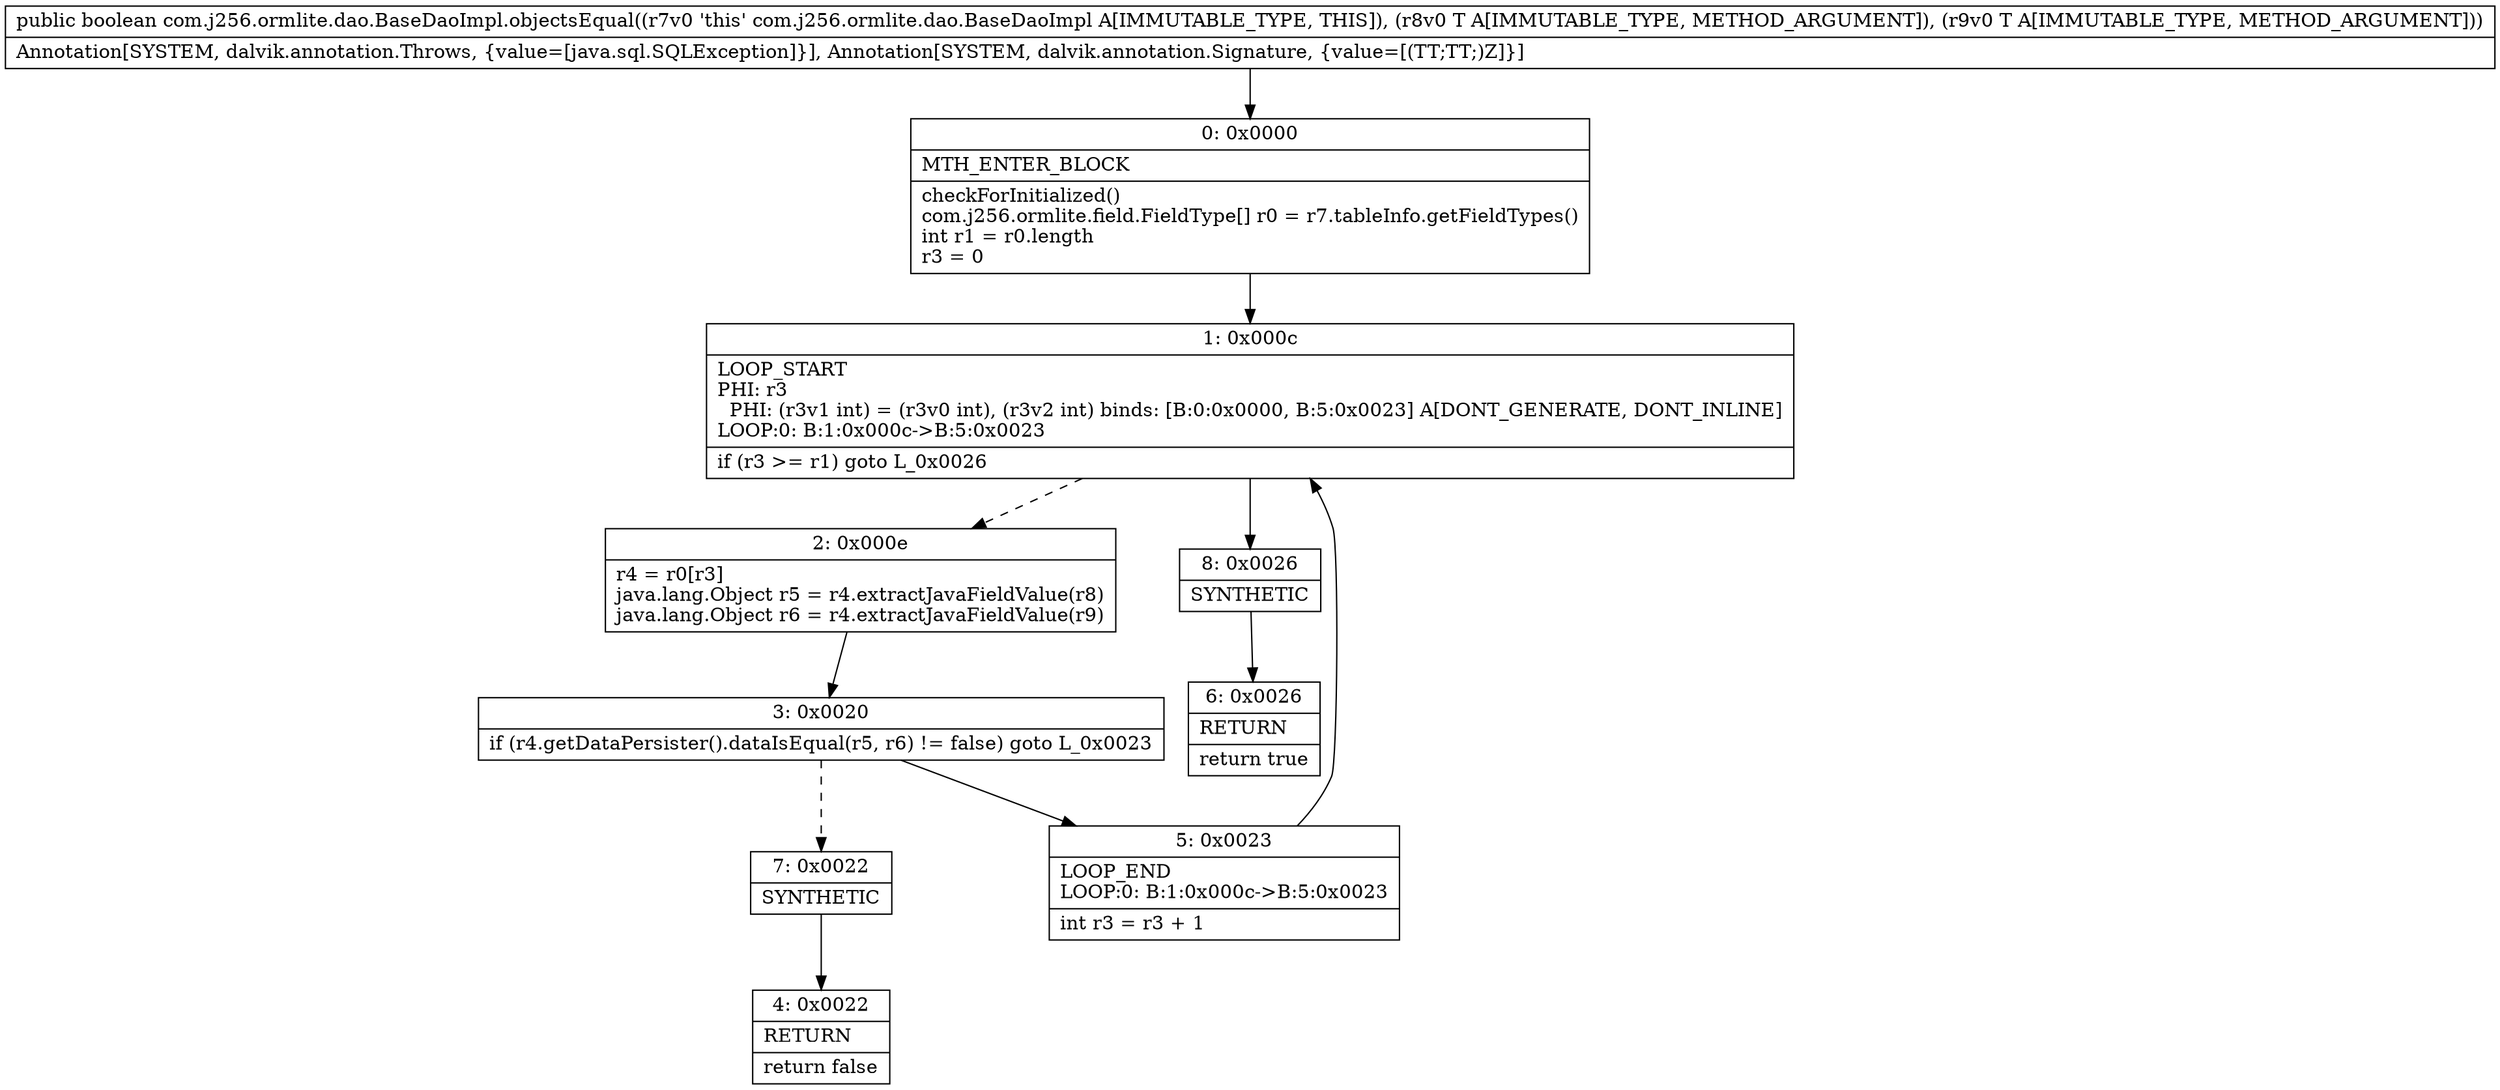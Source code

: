 digraph "CFG forcom.j256.ormlite.dao.BaseDaoImpl.objectsEqual(Ljava\/lang\/Object;Ljava\/lang\/Object;)Z" {
Node_0 [shape=record,label="{0\:\ 0x0000|MTH_ENTER_BLOCK\l|checkForInitialized()\lcom.j256.ormlite.field.FieldType[] r0 = r7.tableInfo.getFieldTypes()\lint r1 = r0.length\lr3 = 0\l}"];
Node_1 [shape=record,label="{1\:\ 0x000c|LOOP_START\lPHI: r3 \l  PHI: (r3v1 int) = (r3v0 int), (r3v2 int) binds: [B:0:0x0000, B:5:0x0023] A[DONT_GENERATE, DONT_INLINE]\lLOOP:0: B:1:0x000c\-\>B:5:0x0023\l|if (r3 \>= r1) goto L_0x0026\l}"];
Node_2 [shape=record,label="{2\:\ 0x000e|r4 = r0[r3]\ljava.lang.Object r5 = r4.extractJavaFieldValue(r8)\ljava.lang.Object r6 = r4.extractJavaFieldValue(r9)\l}"];
Node_3 [shape=record,label="{3\:\ 0x0020|if (r4.getDataPersister().dataIsEqual(r5, r6) != false) goto L_0x0023\l}"];
Node_4 [shape=record,label="{4\:\ 0x0022|RETURN\l|return false\l}"];
Node_5 [shape=record,label="{5\:\ 0x0023|LOOP_END\lLOOP:0: B:1:0x000c\-\>B:5:0x0023\l|int r3 = r3 + 1\l}"];
Node_6 [shape=record,label="{6\:\ 0x0026|RETURN\l|return true\l}"];
Node_7 [shape=record,label="{7\:\ 0x0022|SYNTHETIC\l}"];
Node_8 [shape=record,label="{8\:\ 0x0026|SYNTHETIC\l}"];
MethodNode[shape=record,label="{public boolean com.j256.ormlite.dao.BaseDaoImpl.objectsEqual((r7v0 'this' com.j256.ormlite.dao.BaseDaoImpl A[IMMUTABLE_TYPE, THIS]), (r8v0 T A[IMMUTABLE_TYPE, METHOD_ARGUMENT]), (r9v0 T A[IMMUTABLE_TYPE, METHOD_ARGUMENT]))  | Annotation[SYSTEM, dalvik.annotation.Throws, \{value=[java.sql.SQLException]\}], Annotation[SYSTEM, dalvik.annotation.Signature, \{value=[(TT;TT;)Z]\}]\l}"];
MethodNode -> Node_0;
Node_0 -> Node_1;
Node_1 -> Node_2[style=dashed];
Node_1 -> Node_8;
Node_2 -> Node_3;
Node_3 -> Node_5;
Node_3 -> Node_7[style=dashed];
Node_5 -> Node_1;
Node_7 -> Node_4;
Node_8 -> Node_6;
}

